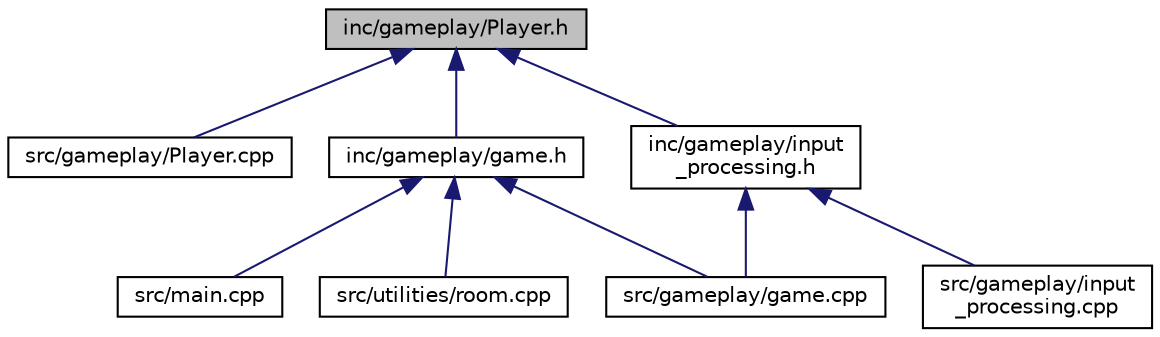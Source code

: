 digraph "inc/gameplay/Player.h"
{
 // LATEX_PDF_SIZE
  edge [fontname="Helvetica",fontsize="10",labelfontname="Helvetica",labelfontsize="10"];
  node [fontname="Helvetica",fontsize="10",shape=record];
  Node1 [label="inc/gameplay/Player.h",height=0.2,width=0.4,color="black", fillcolor="grey75", style="filled", fontcolor="black",tooltip="Point, PlayerActionection and Player classes."];
  Node1 -> Node2 [dir="back",color="midnightblue",fontsize="10",style="solid"];
  Node2 [label="src/gameplay/Player.cpp",height=0.2,width=0.4,color="black", fillcolor="white", style="filled",URL="$Player_8cpp.html",tooltip=" "];
  Node1 -> Node3 [dir="back",color="midnightblue",fontsize="10",style="solid"];
  Node3 [label="inc/gameplay/game.h",height=0.2,width=0.4,color="black", fillcolor="white", style="filled",URL="$game_8h.html",tooltip="Storage class, which holds the game state."];
  Node3 -> Node4 [dir="back",color="midnightblue",fontsize="10",style="solid"];
  Node4 [label="src/gameplay/game.cpp",height=0.2,width=0.4,color="black", fillcolor="white", style="filled",URL="$game_8cpp.html",tooltip=" "];
  Node3 -> Node5 [dir="back",color="midnightblue",fontsize="10",style="solid"];
  Node5 [label="src/main.cpp",height=0.2,width=0.4,color="black", fillcolor="white", style="filled",URL="$main_8cpp.html",tooltip=" "];
  Node3 -> Node6 [dir="back",color="midnightblue",fontsize="10",style="solid"];
  Node6 [label="src/utilities/room.cpp",height=0.2,width=0.4,color="black", fillcolor="white", style="filled",URL="$room_8cpp.html",tooltip=" "];
  Node1 -> Node7 [dir="back",color="midnightblue",fontsize="10",style="solid"];
  Node7 [label="inc/gameplay/input\l_processing.h",height=0.2,width=0.4,color="black", fillcolor="white", style="filled",URL="$input__processing_8h.html",tooltip=" "];
  Node7 -> Node4 [dir="back",color="midnightblue",fontsize="10",style="solid"];
  Node7 -> Node8 [dir="back",color="midnightblue",fontsize="10",style="solid"];
  Node8 [label="src/gameplay/input\l_processing.cpp",height=0.2,width=0.4,color="black", fillcolor="white", style="filled",URL="$input__processing_8cpp.html",tooltip=" "];
}
